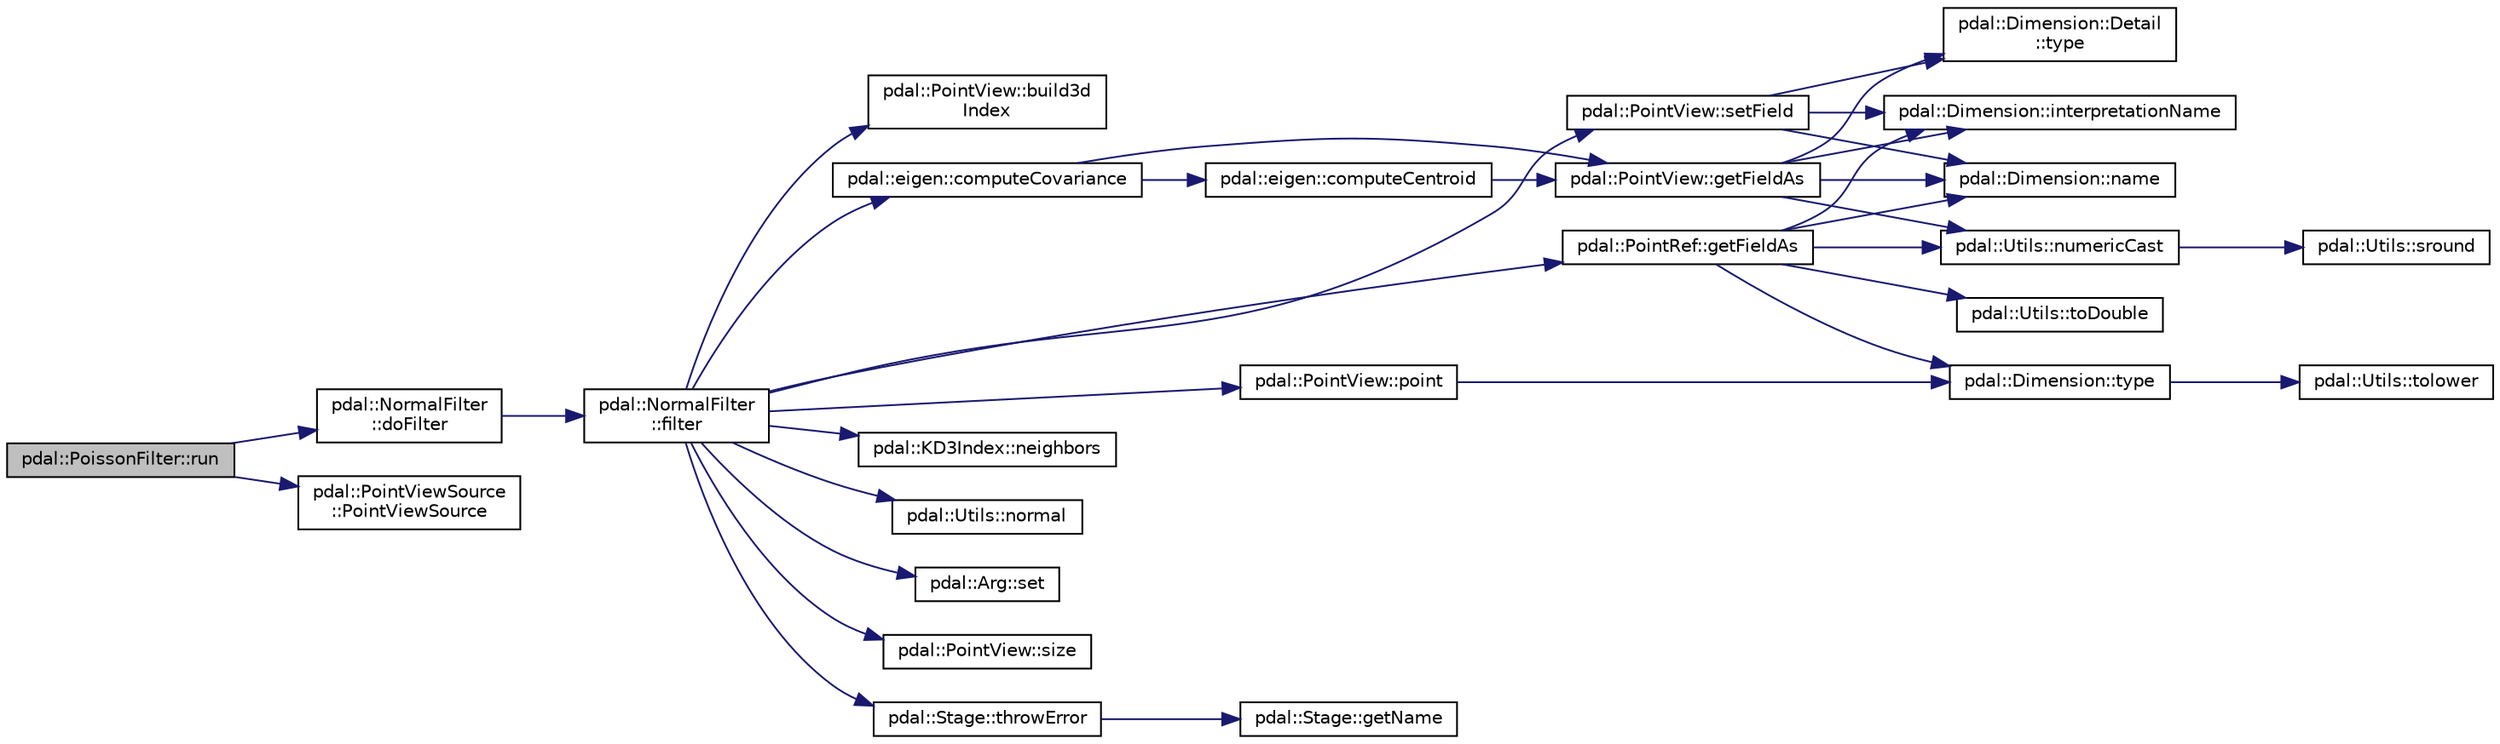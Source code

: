 digraph "pdal::PoissonFilter::run"
{
  edge [fontname="Helvetica",fontsize="10",labelfontname="Helvetica",labelfontsize="10"];
  node [fontname="Helvetica",fontsize="10",shape=record];
  rankdir="LR";
  Node1 [label="pdal::PoissonFilter::run",height=0.2,width=0.4,color="black", fillcolor="grey75", style="filled", fontcolor="black"];
  Node1 -> Node2 [color="midnightblue",fontsize="10",style="solid",fontname="Helvetica"];
  Node2 [label="pdal::NormalFilter\l::doFilter",height=0.2,width=0.4,color="black", fillcolor="white", style="filled",URL="$classpdal_1_1NormalFilter.html#a185fb796093e0397afbd0b7c6a1813a8"];
  Node2 -> Node3 [color="midnightblue",fontsize="10",style="solid",fontname="Helvetica"];
  Node3 [label="pdal::NormalFilter\l::filter",height=0.2,width=0.4,color="black", fillcolor="white", style="filled",URL="$classpdal_1_1NormalFilter.html#a8bf36602629c8ff4ba8d7563b444aa2d"];
  Node3 -> Node4 [color="midnightblue",fontsize="10",style="solid",fontname="Helvetica"];
  Node4 [label="pdal::PointView::build3d\lIndex",height=0.2,width=0.4,color="black", fillcolor="white", style="filled",URL="$classpdal_1_1PointView.html#ae9a9adeb2e2b1a5c1e0e2c59c143ffba"];
  Node3 -> Node5 [color="midnightblue",fontsize="10",style="solid",fontname="Helvetica"];
  Node5 [label="pdal::eigen::computeCovariance",height=0.2,width=0.4,color="black", fillcolor="white", style="filled",URL="$namespacepdal_1_1eigen.html#a90d92be03d31009bbd1a4575c766eff0"];
  Node5 -> Node6 [color="midnightblue",fontsize="10",style="solid",fontname="Helvetica"];
  Node6 [label="pdal::eigen::computeCentroid",height=0.2,width=0.4,color="black", fillcolor="white", style="filled",URL="$namespacepdal_1_1eigen.html#a77a9913ed3d09f4d6105909e8ad4a5e5"];
  Node6 -> Node7 [color="midnightblue",fontsize="10",style="solid",fontname="Helvetica"];
  Node7 [label="pdal::PointView::getFieldAs",height=0.2,width=0.4,color="black", fillcolor="white", style="filled",URL="$classpdal_1_1PointView.html#a4c594a6d2a469e594988194ccf125a15"];
  Node7 -> Node8 [color="midnightblue",fontsize="10",style="solid",fontname="Helvetica"];
  Node8 [label="pdal::Dimension::interpretationName",height=0.2,width=0.4,color="black", fillcolor="white", style="filled",URL="$namespacepdal_1_1Dimension.html#acc41232ae1e707d6c928ffb9a56592d3"];
  Node7 -> Node9 [color="midnightblue",fontsize="10",style="solid",fontname="Helvetica"];
  Node9 [label="pdal::Dimension::name",height=0.2,width=0.4,color="black", fillcolor="white", style="filled",URL="$namespacepdal_1_1Dimension.html#af3176b0b7e6b4be000317846cf7c2718"];
  Node7 -> Node10 [color="midnightblue",fontsize="10",style="solid",fontname="Helvetica"];
  Node10 [label="pdal::Utils::numericCast",height=0.2,width=0.4,color="black", fillcolor="white", style="filled",URL="$namespacepdal_1_1Utils.html#a33d614ac71aa03aaa5c10a242c4d14ac"];
  Node10 -> Node11 [color="midnightblue",fontsize="10",style="solid",fontname="Helvetica"];
  Node11 [label="pdal::Utils::sround",height=0.2,width=0.4,color="black", fillcolor="white", style="filled",URL="$namespacepdal_1_1Utils.html#a06833597f1fc4287966cfa0867128e59"];
  Node7 -> Node12 [color="midnightblue",fontsize="10",style="solid",fontname="Helvetica"];
  Node12 [label="pdal::Dimension::Detail\l::type",height=0.2,width=0.4,color="black", fillcolor="white", style="filled",URL="$classpdal_1_1Dimension_1_1Detail.html#adf5961976b7fce3d90a0dddd50519a7c"];
  Node5 -> Node7 [color="midnightblue",fontsize="10",style="solid",fontname="Helvetica"];
  Node3 -> Node13 [color="midnightblue",fontsize="10",style="solid",fontname="Helvetica"];
  Node13 [label="pdal::PointRef::getFieldAs",height=0.2,width=0.4,color="black", fillcolor="white", style="filled",URL="$classpdal_1_1PointRef.html#a4038a597d11918978943e286d58cd4c5"];
  Node13 -> Node8 [color="midnightblue",fontsize="10",style="solid",fontname="Helvetica"];
  Node13 -> Node9 [color="midnightblue",fontsize="10",style="solid",fontname="Helvetica"];
  Node13 -> Node10 [color="midnightblue",fontsize="10",style="solid",fontname="Helvetica"];
  Node13 -> Node14 [color="midnightblue",fontsize="10",style="solid",fontname="Helvetica"];
  Node14 [label="pdal::Utils::toDouble",height=0.2,width=0.4,color="black", fillcolor="white", style="filled",URL="$namespacepdal_1_1Utils.html#a9b5b9ef216d7036c7cb36d219af17925"];
  Node13 -> Node15 [color="midnightblue",fontsize="10",style="solid",fontname="Helvetica"];
  Node15 [label="pdal::Dimension::type",height=0.2,width=0.4,color="black", fillcolor="white", style="filled",URL="$namespacepdal_1_1Dimension.html#a880d689fed54aa3ded6f88c9e058c5d2"];
  Node15 -> Node16 [color="midnightblue",fontsize="10",style="solid",fontname="Helvetica"];
  Node16 [label="pdal::Utils::tolower",height=0.2,width=0.4,color="black", fillcolor="white", style="filled",URL="$namespacepdal_1_1Utils.html#a5268937cf695835e55392f752dc02cb2"];
  Node3 -> Node17 [color="midnightblue",fontsize="10",style="solid",fontname="Helvetica"];
  Node17 [label="pdal::KD3Index::neighbors",height=0.2,width=0.4,color="black", fillcolor="white", style="filled",URL="$classpdal_1_1KD3Index.html#a1c45255c22cb2e2f9341e5524c5410cc"];
  Node3 -> Node18 [color="midnightblue",fontsize="10",style="solid",fontname="Helvetica"];
  Node18 [label="pdal::Utils::normal",height=0.2,width=0.4,color="black", fillcolor="white", style="filled",URL="$namespacepdal_1_1Utils.html#a811546a69a0e444b3060f63ae4a797c7"];
  Node3 -> Node19 [color="midnightblue",fontsize="10",style="solid",fontname="Helvetica"];
  Node19 [label="pdal::PointView::point",height=0.2,width=0.4,color="black", fillcolor="white", style="filled",URL="$classpdal_1_1PointView.html#a8a70be04f4a4cc38c6f21a03364b3e52"];
  Node19 -> Node15 [color="midnightblue",fontsize="10",style="solid",fontname="Helvetica"];
  Node3 -> Node20 [color="midnightblue",fontsize="10",style="solid",fontname="Helvetica"];
  Node20 [label="pdal::Arg::set",height=0.2,width=0.4,color="black", fillcolor="white", style="filled",URL="$classpdal_1_1Arg.html#a55c1fe32c818a69b4ea9ea95c77b7c64"];
  Node3 -> Node21 [color="midnightblue",fontsize="10",style="solid",fontname="Helvetica"];
  Node21 [label="pdal::PointView::setField",height=0.2,width=0.4,color="black", fillcolor="white", style="filled",URL="$classpdal_1_1PointView.html#a7931019cfba92e9c3a93592a2fbf4a0f"];
  Node21 -> Node8 [color="midnightblue",fontsize="10",style="solid",fontname="Helvetica"];
  Node21 -> Node9 [color="midnightblue",fontsize="10",style="solid",fontname="Helvetica"];
  Node21 -> Node12 [color="midnightblue",fontsize="10",style="solid",fontname="Helvetica"];
  Node3 -> Node22 [color="midnightblue",fontsize="10",style="solid",fontname="Helvetica"];
  Node22 [label="pdal::PointView::size",height=0.2,width=0.4,color="black", fillcolor="white", style="filled",URL="$classpdal_1_1PointView.html#a4c2fba9b5d7a61f19a558bb08405555d"];
  Node3 -> Node23 [color="midnightblue",fontsize="10",style="solid",fontname="Helvetica"];
  Node23 [label="pdal::Stage::throwError",height=0.2,width=0.4,color="black", fillcolor="white", style="filled",URL="$classpdal_1_1Stage.html#abdbd1176da12dfd882d931a43290797f"];
  Node23 -> Node24 [color="midnightblue",fontsize="10",style="solid",fontname="Helvetica"];
  Node24 [label="pdal::Stage::getName",height=0.2,width=0.4,color="black", fillcolor="white", style="filled",URL="$classpdal_1_1Stage.html#a6c81d6fbbac17ebe4cd63806916cc750"];
  Node1 -> Node25 [color="midnightblue",fontsize="10",style="solid",fontname="Helvetica"];
  Node25 [label="pdal::PointViewSource\l::PointViewSource",height=0.2,width=0.4,color="black", fillcolor="white", style="filled",URL="$classpdal_1_1PointViewSource.html#a3d491c83cdb0f49e32634e50df39fbc3"];
}
